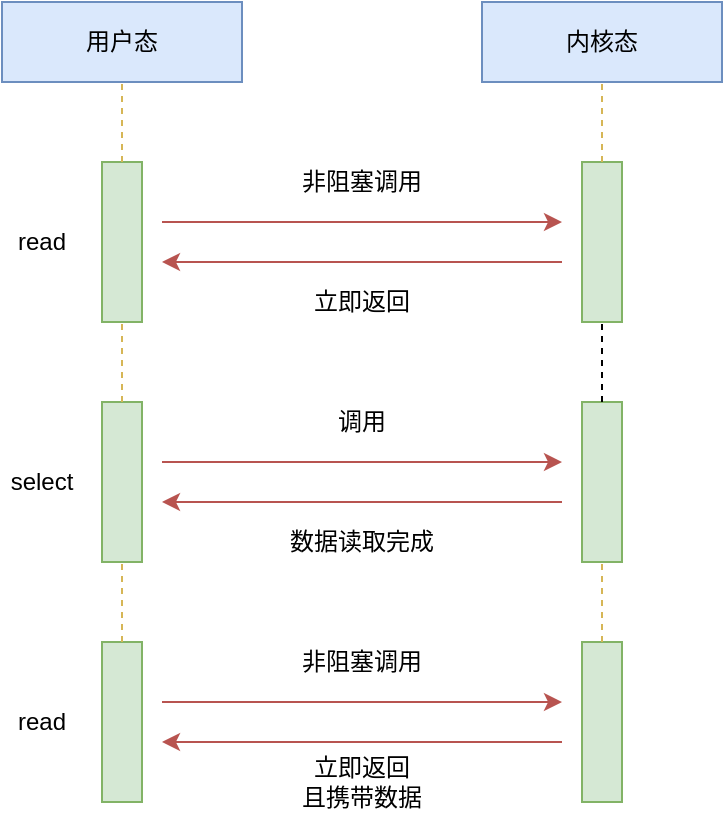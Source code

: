 <mxfile version="12.4.2" type="device" pages="1"><diagram id="UsxNtCmW-e_6nh9tMRak" name="Page-1"><mxGraphModel dx="946" dy="538" grid="1" gridSize="10" guides="1" tooltips="1" connect="1" arrows="1" fold="1" page="1" pageScale="1" pageWidth="827" pageHeight="1169" math="0" shadow="0"><root><mxCell id="0"/><mxCell id="1" parent="0"/><mxCell id="URNo1ZFW1AoBVKrYve6N-28" value="用户态" style="rounded=0;whiteSpace=wrap;html=1;fillColor=#dae8fc;strokeColor=#6c8ebf;" vertex="1" parent="1"><mxGeometry x="160" y="40" width="120" height="40" as="geometry"/></mxCell><mxCell id="URNo1ZFW1AoBVKrYve6N-29" value="内核态" style="rounded=0;whiteSpace=wrap;html=1;fillColor=#dae8fc;strokeColor=#6c8ebf;" vertex="1" parent="1"><mxGeometry x="400" y="40" width="120" height="40" as="geometry"/></mxCell><mxCell id="URNo1ZFW1AoBVKrYve6N-30" value="" style="rounded=0;whiteSpace=wrap;html=1;fillColor=#d5e8d4;strokeColor=#82b366;" vertex="1" parent="1"><mxGeometry x="210" y="120" width="20" height="80" as="geometry"/></mxCell><mxCell id="URNo1ZFW1AoBVKrYve6N-31" value="read" style="text;html=1;strokeColor=none;fillColor=none;align=center;verticalAlign=middle;whiteSpace=wrap;rounded=0;" vertex="1" parent="1"><mxGeometry x="160" y="150" width="40" height="20" as="geometry"/></mxCell><mxCell id="URNo1ZFW1AoBVKrYve6N-32" value="" style="rounded=0;whiteSpace=wrap;html=1;fillColor=#d5e8d4;strokeColor=#82b366;" vertex="1" parent="1"><mxGeometry x="210" y="240" width="20" height="80" as="geometry"/></mxCell><mxCell id="URNo1ZFW1AoBVKrYve6N-33" value="select" style="text;html=1;strokeColor=none;fillColor=none;align=center;verticalAlign=middle;whiteSpace=wrap;rounded=0;" vertex="1" parent="1"><mxGeometry x="160" y="270" width="40" height="20" as="geometry"/></mxCell><mxCell id="URNo1ZFW1AoBVKrYve6N-37" value="" style="rounded=0;whiteSpace=wrap;html=1;fillColor=#d5e8d4;strokeColor=#82b366;" vertex="1" parent="1"><mxGeometry x="210" y="360" width="20" height="80" as="geometry"/></mxCell><mxCell id="URNo1ZFW1AoBVKrYve6N-38" value="read" style="text;html=1;strokeColor=none;fillColor=none;align=center;verticalAlign=middle;whiteSpace=wrap;rounded=0;" vertex="1" parent="1"><mxGeometry x="160" y="390" width="40" height="20" as="geometry"/></mxCell><mxCell id="URNo1ZFW1AoBVKrYve6N-39" value="" style="rounded=0;whiteSpace=wrap;html=1;fillColor=#d5e8d4;strokeColor=#82b366;" vertex="1" parent="1"><mxGeometry x="450" y="120" width="20" height="80" as="geometry"/></mxCell><mxCell id="URNo1ZFW1AoBVKrYve6N-41" value="" style="rounded=0;whiteSpace=wrap;html=1;fillColor=#d5e8d4;strokeColor=#82b366;" vertex="1" parent="1"><mxGeometry x="450" y="240" width="20" height="80" as="geometry"/></mxCell><mxCell id="URNo1ZFW1AoBVKrYve6N-43" value="" style="rounded=0;whiteSpace=wrap;html=1;fillColor=#d5e8d4;strokeColor=#82b366;" vertex="1" parent="1"><mxGeometry x="450" y="360" width="20" height="80" as="geometry"/></mxCell><mxCell id="URNo1ZFW1AoBVKrYve6N-45" value="" style="endArrow=classic;html=1;fillColor=#f8cecc;strokeColor=#b85450;" edge="1" parent="1"><mxGeometry width="50" height="50" relative="1" as="geometry"><mxPoint x="240" y="150" as="sourcePoint"/><mxPoint x="440" y="150" as="targetPoint"/></mxGeometry></mxCell><mxCell id="URNo1ZFW1AoBVKrYve6N-46" value="" style="endArrow=classic;html=1;fillColor=#f8cecc;strokeColor=#b85450;" edge="1" parent="1"><mxGeometry width="50" height="50" relative="1" as="geometry"><mxPoint x="440" y="170" as="sourcePoint"/><mxPoint x="240" y="170" as="targetPoint"/></mxGeometry></mxCell><mxCell id="URNo1ZFW1AoBVKrYve6N-47" value="非阻塞调用" style="text;html=1;strokeColor=none;fillColor=none;align=center;verticalAlign=middle;whiteSpace=wrap;rounded=0;" vertex="1" parent="1"><mxGeometry x="300" y="120" width="80" height="20" as="geometry"/></mxCell><mxCell id="URNo1ZFW1AoBVKrYve6N-48" value="立即返回" style="text;html=1;strokeColor=none;fillColor=none;align=center;verticalAlign=middle;whiteSpace=wrap;rounded=0;" vertex="1" parent="1"><mxGeometry x="300" y="180" width="80" height="20" as="geometry"/></mxCell><mxCell id="URNo1ZFW1AoBVKrYve6N-49" value="" style="endArrow=classic;html=1;fillColor=#f8cecc;strokeColor=#b85450;" edge="1" parent="1"><mxGeometry width="50" height="50" relative="1" as="geometry"><mxPoint x="240" y="270" as="sourcePoint"/><mxPoint x="440" y="270" as="targetPoint"/></mxGeometry></mxCell><mxCell id="URNo1ZFW1AoBVKrYve6N-50" value="" style="endArrow=classic;html=1;fillColor=#f8cecc;strokeColor=#b85450;" edge="1" parent="1"><mxGeometry width="50" height="50" relative="1" as="geometry"><mxPoint x="440" y="290" as="sourcePoint"/><mxPoint x="240" y="290" as="targetPoint"/></mxGeometry></mxCell><mxCell id="URNo1ZFW1AoBVKrYve6N-51" value="调用" style="text;html=1;strokeColor=none;fillColor=none;align=center;verticalAlign=middle;whiteSpace=wrap;rounded=0;" vertex="1" parent="1"><mxGeometry x="300" y="240" width="80" height="20" as="geometry"/></mxCell><mxCell id="URNo1ZFW1AoBVKrYve6N-52" value="数据读取完成" style="text;html=1;strokeColor=none;fillColor=none;align=center;verticalAlign=middle;whiteSpace=wrap;rounded=0;" vertex="1" parent="1"><mxGeometry x="300" y="300" width="80" height="20" as="geometry"/></mxCell><mxCell id="URNo1ZFW1AoBVKrYve6N-53" value="" style="endArrow=classic;html=1;fillColor=#f8cecc;strokeColor=#b85450;" edge="1" parent="1"><mxGeometry width="50" height="50" relative="1" as="geometry"><mxPoint x="240" y="390" as="sourcePoint"/><mxPoint x="440" y="390" as="targetPoint"/></mxGeometry></mxCell><mxCell id="URNo1ZFW1AoBVKrYve6N-54" value="" style="endArrow=classic;html=1;fillColor=#f8cecc;strokeColor=#b85450;" edge="1" parent="1"><mxGeometry width="50" height="50" relative="1" as="geometry"><mxPoint x="440" y="410" as="sourcePoint"/><mxPoint x="240" y="410" as="targetPoint"/></mxGeometry></mxCell><mxCell id="URNo1ZFW1AoBVKrYve6N-55" value="非阻塞调用" style="text;html=1;strokeColor=none;fillColor=none;align=center;verticalAlign=middle;whiteSpace=wrap;rounded=0;" vertex="1" parent="1"><mxGeometry x="300" y="360" width="80" height="20" as="geometry"/></mxCell><mxCell id="URNo1ZFW1AoBVKrYve6N-56" value="立即返回&lt;br&gt;且携带数据" style="text;html=1;strokeColor=none;fillColor=none;align=center;verticalAlign=middle;whiteSpace=wrap;rounded=0;" vertex="1" parent="1"><mxGeometry x="300" y="420" width="80" height="20" as="geometry"/></mxCell><mxCell id="URNo1ZFW1AoBVKrYve6N-58" value="" style="endArrow=none;dashed=1;html=1;entryX=0.5;entryY=1;entryDx=0;entryDy=0;exitX=0.5;exitY=0;exitDx=0;exitDy=0;fillColor=#fff2cc;strokeColor=#d6b656;" edge="1" parent="1" source="URNo1ZFW1AoBVKrYve6N-30" target="URNo1ZFW1AoBVKrYve6N-28"><mxGeometry width="50" height="50" relative="1" as="geometry"><mxPoint x="220" y="110" as="sourcePoint"/><mxPoint x="130" y="120" as="targetPoint"/></mxGeometry></mxCell><mxCell id="URNo1ZFW1AoBVKrYve6N-61" value="" style="endArrow=none;dashed=1;html=1;entryX=0.5;entryY=1;entryDx=0;entryDy=0;exitX=0.5;exitY=0;exitDx=0;exitDy=0;fillColor=#fff2cc;strokeColor=#d6b656;" edge="1" parent="1" source="URNo1ZFW1AoBVKrYve6N-32" target="URNo1ZFW1AoBVKrYve6N-30"><mxGeometry width="50" height="50" relative="1" as="geometry"><mxPoint x="160" y="270" as="sourcePoint"/><mxPoint x="210" y="220" as="targetPoint"/></mxGeometry></mxCell><mxCell id="URNo1ZFW1AoBVKrYve6N-62" value="" style="endArrow=none;dashed=1;html=1;entryX=0.5;entryY=1;entryDx=0;entryDy=0;exitX=0.5;exitY=0;exitDx=0;exitDy=0;fillColor=#fff2cc;strokeColor=#d6b656;" edge="1" parent="1" source="URNo1ZFW1AoBVKrYve6N-37" target="URNo1ZFW1AoBVKrYve6N-32"><mxGeometry width="50" height="50" relative="1" as="geometry"><mxPoint x="90" y="300" as="sourcePoint"/><mxPoint x="140" y="250" as="targetPoint"/></mxGeometry></mxCell><mxCell id="URNo1ZFW1AoBVKrYve6N-63" value="" style="endArrow=none;dashed=1;html=1;entryX=0.5;entryY=1;entryDx=0;entryDy=0;exitX=0.5;exitY=0;exitDx=0;exitDy=0;" edge="1" parent="1" source="URNo1ZFW1AoBVKrYve6N-41" target="URNo1ZFW1AoBVKrYve6N-39"><mxGeometry width="50" height="50" relative="1" as="geometry"><mxPoint x="560" y="250" as="sourcePoint"/><mxPoint x="610" y="200" as="targetPoint"/></mxGeometry></mxCell><mxCell id="URNo1ZFW1AoBVKrYve6N-64" value="" style="endArrow=none;dashed=1;html=1;entryX=0.5;entryY=1;entryDx=0;entryDy=0;exitX=0.5;exitY=0;exitDx=0;exitDy=0;fillColor=#fff2cc;strokeColor=#d6b656;" edge="1" parent="1" source="URNo1ZFW1AoBVKrYve6N-43" target="URNo1ZFW1AoBVKrYve6N-41"><mxGeometry width="50" height="50" relative="1" as="geometry"><mxPoint x="510" y="400" as="sourcePoint"/><mxPoint x="560" y="350" as="targetPoint"/></mxGeometry></mxCell><mxCell id="URNo1ZFW1AoBVKrYve6N-65" value="" style="endArrow=none;dashed=1;html=1;entryX=0.5;entryY=1;entryDx=0;entryDy=0;exitX=0.5;exitY=0;exitDx=0;exitDy=0;fillColor=#fff2cc;strokeColor=#d6b656;" edge="1" parent="1" source="URNo1ZFW1AoBVKrYve6N-39" target="URNo1ZFW1AoBVKrYve6N-29"><mxGeometry width="50" height="50" relative="1" as="geometry"><mxPoint x="530" y="210" as="sourcePoint"/><mxPoint x="580" y="160" as="targetPoint"/></mxGeometry></mxCell></root></mxGraphModel></diagram></mxfile>